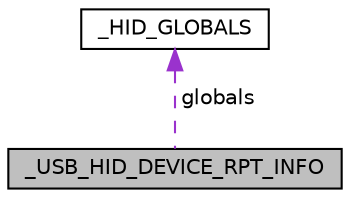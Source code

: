 digraph "_USB_HID_DEVICE_RPT_INFO"
{
  edge [fontname="Helvetica",fontsize="10",labelfontname="Helvetica",labelfontsize="10"];
  node [fontname="Helvetica",fontsize="10",shape=record];
  Node1 [label="_USB_HID_DEVICE_RPT_INFO",height=0.2,width=0.4,color="black", fillcolor="grey75", style="filled", fontcolor="black"];
  Node2 -> Node1 [dir="back",color="darkorchid3",fontsize="10",style="dashed",label=" globals" ,fontname="Helvetica"];
  Node2 [label="_HID_GLOBALS",height=0.2,width=0.4,color="black", fillcolor="white", style="filled",URL="$struct___h_i_d___g_l_o_b_a_l_s.html"];
}

